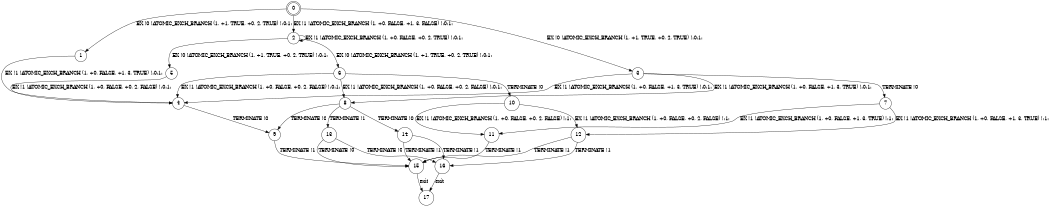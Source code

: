 digraph BCG {
size = "7, 10.5";
center = TRUE;
node [shape = circle];
0 [peripheries = 2];
0 -> 1 [label = "EX !0 !ATOMIC_EXCH_BRANCH (1, +1, TRUE, +0, 2, TRUE) !:0:1:"];
0 -> 2 [label = "EX !1 !ATOMIC_EXCH_BRANCH (1, +0, FALSE, +1, 3, FALSE) !:0:1:"];
0 -> 3 [label = "EX !0 !ATOMIC_EXCH_BRANCH (1, +1, TRUE, +0, 2, TRUE) !:0:1:"];
1 -> 4 [label = "EX !1 !ATOMIC_EXCH_BRANCH (1, +0, FALSE, +1, 3, TRUE) !:0:1:"];
2 -> 5 [label = "EX !0 !ATOMIC_EXCH_BRANCH (1, +1, TRUE, +0, 2, TRUE) !:0:1:"];
2 -> 6 [label = "EX !0 !ATOMIC_EXCH_BRANCH (1, +1, TRUE, +0, 2, TRUE) !:0:1:"];
2 -> 2 [label = "EX !1 !ATOMIC_EXCH_BRANCH (1, +0, FALSE, +0, 2, TRUE) !:0:1:"];
3 -> 4 [label = "EX !1 !ATOMIC_EXCH_BRANCH (1, +0, FALSE, +1, 3, TRUE) !:0:1:"];
3 -> 7 [label = "TERMINATE !0"];
3 -> 8 [label = "EX !1 !ATOMIC_EXCH_BRANCH (1, +0, FALSE, +1, 3, TRUE) !:0:1:"];
4 -> 9 [label = "TERMINATE !0"];
5 -> 4 [label = "EX !1 !ATOMIC_EXCH_BRANCH (1, +0, FALSE, +0, 2, FALSE) !:0:1:"];
6 -> 4 [label = "EX !1 !ATOMIC_EXCH_BRANCH (1, +0, FALSE, +0, 2, FALSE) !:0:1:"];
6 -> 10 [label = "TERMINATE !0"];
6 -> 8 [label = "EX !1 !ATOMIC_EXCH_BRANCH (1, +0, FALSE, +0, 2, FALSE) !:0:1:"];
7 -> 11 [label = "EX !1 !ATOMIC_EXCH_BRANCH (1, +0, FALSE, +1, 3, TRUE) !:1:"];
7 -> 12 [label = "EX !1 !ATOMIC_EXCH_BRANCH (1, +0, FALSE, +1, 3, TRUE) !:1:"];
8 -> 9 [label = "TERMINATE !0"];
8 -> 13 [label = "TERMINATE !1"];
8 -> 14 [label = "TERMINATE !0"];
9 -> 15 [label = "TERMINATE !1"];
10 -> 11 [label = "EX !1 !ATOMIC_EXCH_BRANCH (1, +0, FALSE, +0, 2, FALSE) !:1:"];
10 -> 12 [label = "EX !1 !ATOMIC_EXCH_BRANCH (1, +0, FALSE, +0, 2, FALSE) !:1:"];
11 -> 15 [label = "TERMINATE !1"];
12 -> 15 [label = "TERMINATE !1"];
12 -> 16 [label = "TERMINATE !1"];
13 -> 15 [label = "TERMINATE !0"];
13 -> 16 [label = "TERMINATE !0"];
14 -> 15 [label = "TERMINATE !1"];
14 -> 16 [label = "TERMINATE !1"];
15 -> 17 [label = "exit"];
16 -> 17 [label = "exit"];
}
